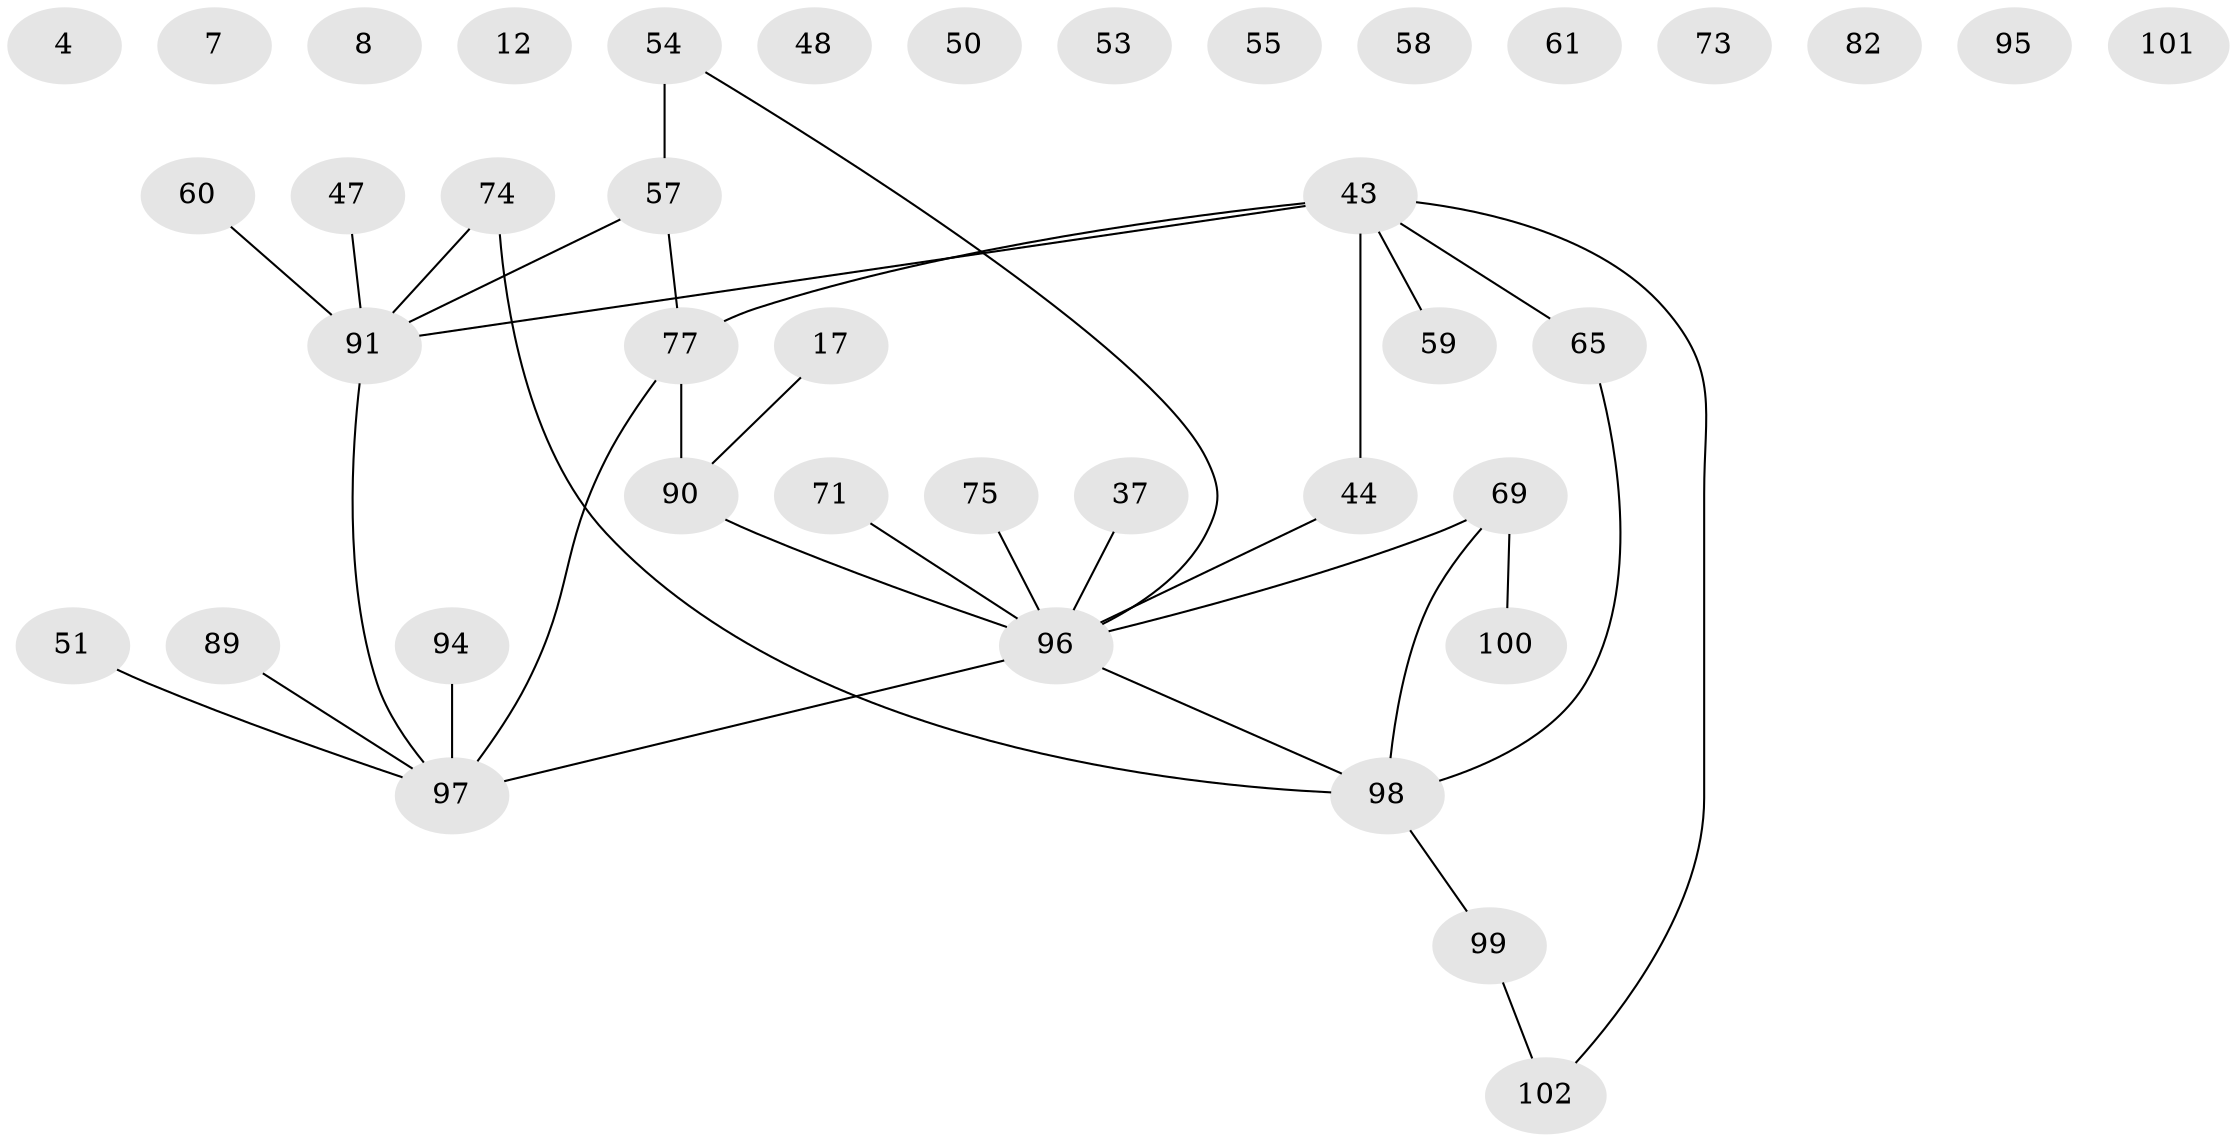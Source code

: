 // original degree distribution, {2: 0.3431372549019608, 3: 0.17647058823529413, 0: 0.12745098039215685, 1: 0.20588235294117646, 4: 0.09803921568627451, 7: 0.00980392156862745, 5: 0.0392156862745098}
// Generated by graph-tools (version 1.1) at 2025/44/03/04/25 21:44:03]
// undirected, 40 vertices, 34 edges
graph export_dot {
graph [start="1"]
  node [color=gray90,style=filled];
  4;
  7;
  8;
  12;
  17 [super="+6"];
  37;
  43;
  44;
  47;
  48 [super="+21+39"];
  50;
  51;
  53;
  54 [super="+38"];
  55;
  57 [super="+26+52"];
  58;
  59;
  60;
  61;
  65 [super="+24"];
  69 [super="+56"];
  71 [super="+35"];
  73;
  74;
  75;
  77 [super="+67"];
  82;
  89 [super="+18+36"];
  90 [super="+80+88"];
  91 [super="+45+64"];
  94;
  95;
  96 [super="+87+86"];
  97 [super="+16+70+83+93"];
  98 [super="+40+85"];
  99 [super="+30"];
  100 [super="+25+28"];
  101;
  102 [super="+62"];
  17 -- 90;
  37 -- 96;
  43 -- 44;
  43 -- 59;
  43 -- 77 [weight=2];
  43 -- 91;
  43 -- 65;
  43 -- 102;
  44 -- 96;
  47 -- 91;
  51 -- 97;
  54 -- 57 [weight=2];
  54 -- 96;
  57 -- 77;
  57 -- 91 [weight=2];
  60 -- 91;
  65 -- 98;
  69 -- 98;
  69 -- 100;
  69 -- 96 [weight=3];
  71 -- 96;
  74 -- 91;
  74 -- 98;
  75 -- 96;
  77 -- 90 [weight=2];
  77 -- 97;
  89 -- 97;
  90 -- 96 [weight=2];
  91 -- 97 [weight=2];
  94 -- 97;
  96 -- 97 [weight=3];
  96 -- 98;
  98 -- 99;
  99 -- 102;
}
